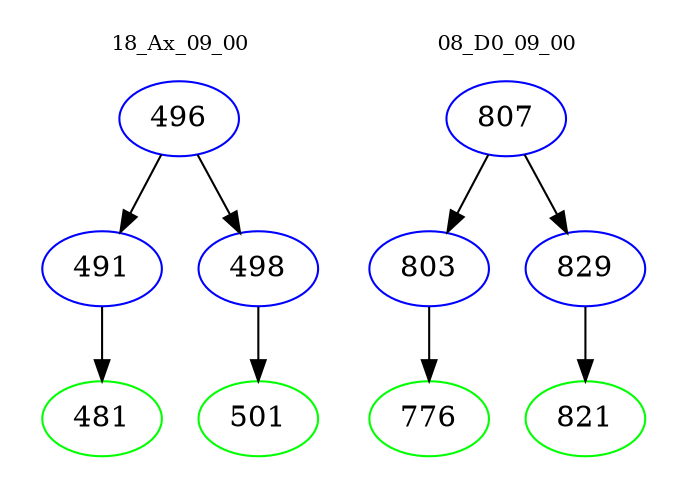 digraph{
subgraph cluster_0 {
color = white
label = "18_Ax_09_00";
fontsize=10;
T0_496 [label="496", color="blue"]
T0_496 -> T0_491 [color="black"]
T0_491 [label="491", color="blue"]
T0_491 -> T0_481 [color="black"]
T0_481 [label="481", color="green"]
T0_496 -> T0_498 [color="black"]
T0_498 [label="498", color="blue"]
T0_498 -> T0_501 [color="black"]
T0_501 [label="501", color="green"]
}
subgraph cluster_1 {
color = white
label = "08_D0_09_00";
fontsize=10;
T1_807 [label="807", color="blue"]
T1_807 -> T1_803 [color="black"]
T1_803 [label="803", color="blue"]
T1_803 -> T1_776 [color="black"]
T1_776 [label="776", color="green"]
T1_807 -> T1_829 [color="black"]
T1_829 [label="829", color="blue"]
T1_829 -> T1_821 [color="black"]
T1_821 [label="821", color="green"]
}
}
